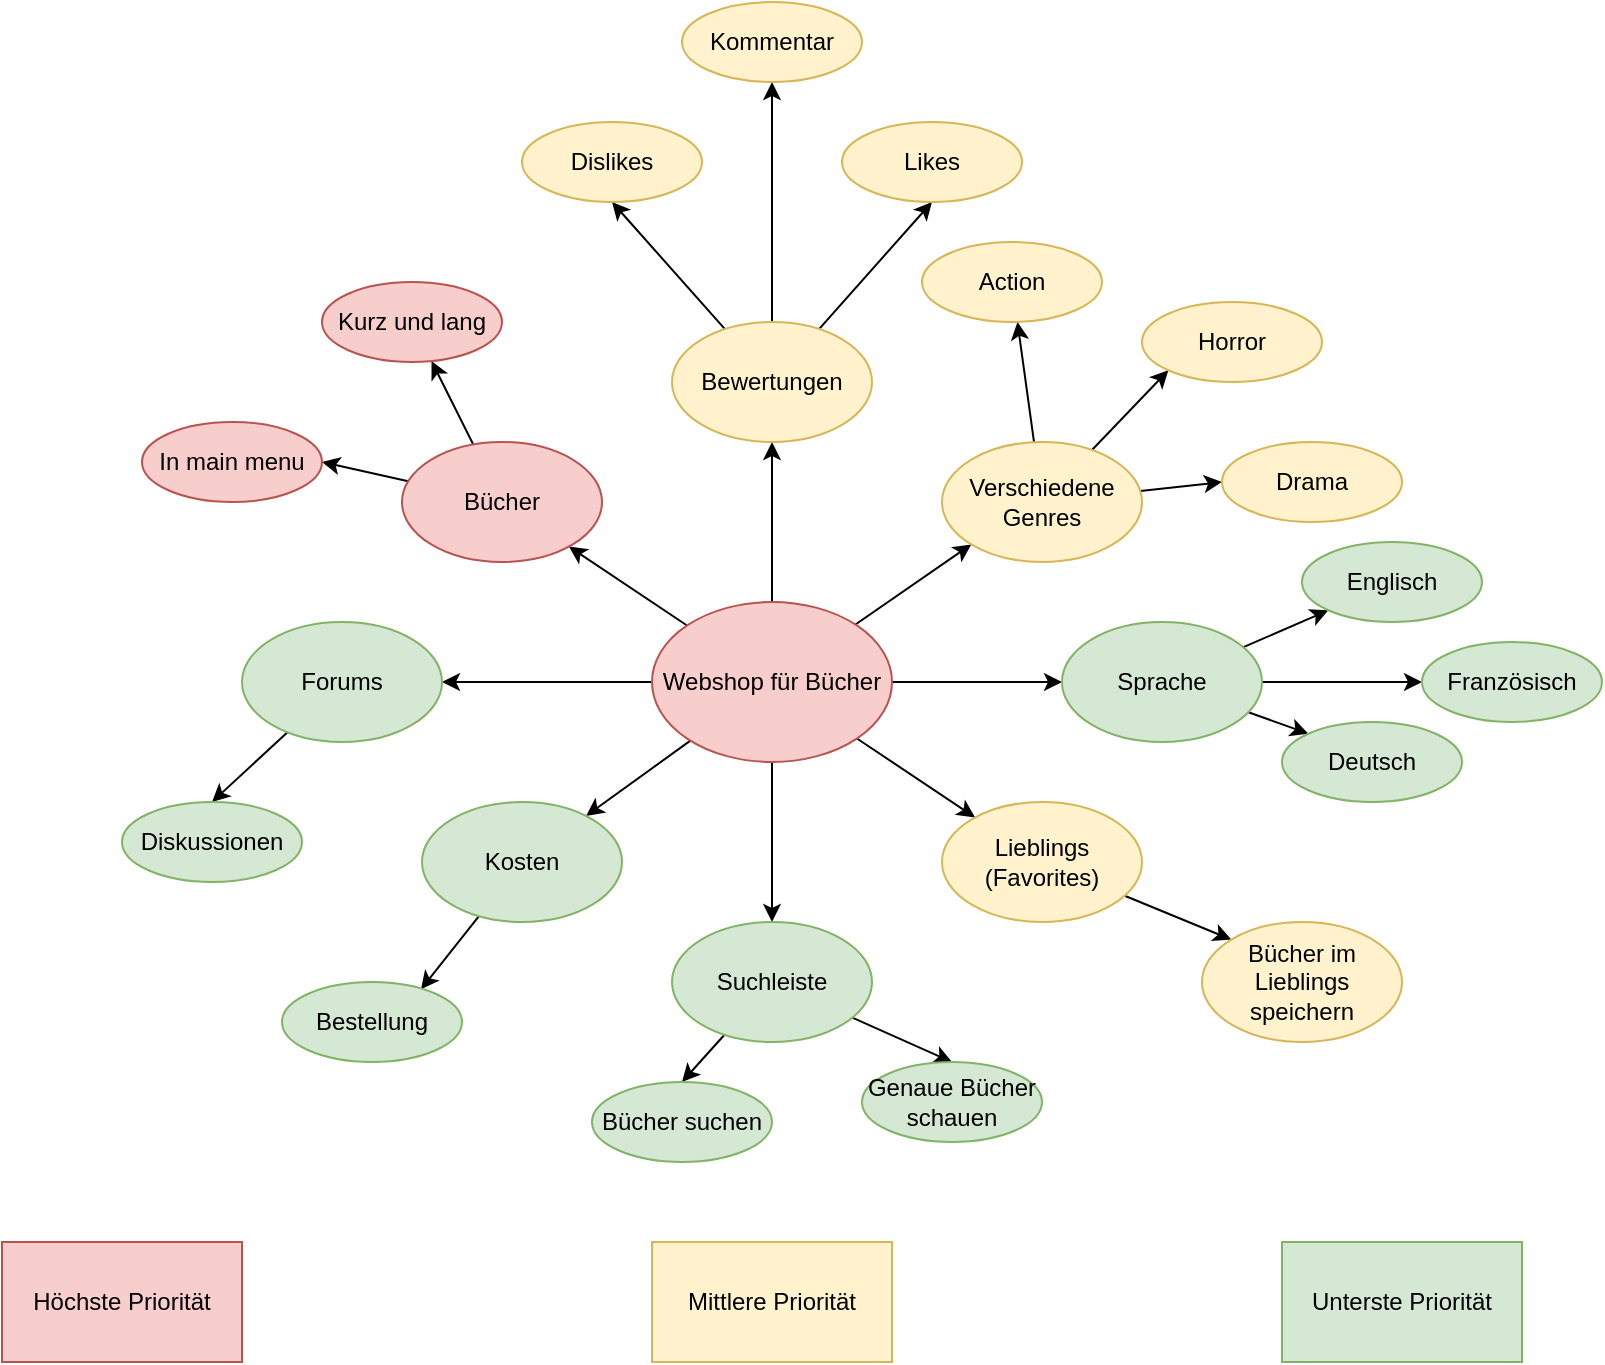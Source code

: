 <mxfile version="19.0.3" type="device"><diagram id="qeJL5sGQwMgx3shwBnoG" name="Page-1"><mxGraphModel dx="1887" dy="1180" grid="1" gridSize="10" guides="1" tooltips="1" connect="1" arrows="1" fold="1" page="1" pageScale="1" pageWidth="850" pageHeight="1100" math="0" shadow="0"><root><mxCell id="0"/><mxCell id="1" parent="0"/><mxCell id="ynMO3PGcq1mByyK-zFJ9-10" style="edgeStyle=orthogonalEdgeStyle;rounded=0;orthogonalLoop=1;jettySize=auto;html=1;entryX=0.5;entryY=1;entryDx=0;entryDy=0;" edge="1" parent="1" source="ynMO3PGcq1mByyK-zFJ9-1" target="ynMO3PGcq1mByyK-zFJ9-2"><mxGeometry relative="1" as="geometry"/></mxCell><mxCell id="ynMO3PGcq1mByyK-zFJ9-11" style="rounded=0;orthogonalLoop=1;jettySize=auto;html=1;entryX=0;entryY=1;entryDx=0;entryDy=0;" edge="1" parent="1" source="ynMO3PGcq1mByyK-zFJ9-1" target="ynMO3PGcq1mByyK-zFJ9-3"><mxGeometry relative="1" as="geometry"/></mxCell><mxCell id="ynMO3PGcq1mByyK-zFJ9-12" style="edgeStyle=none;rounded=0;orthogonalLoop=1;jettySize=auto;html=1;" edge="1" parent="1" source="ynMO3PGcq1mByyK-zFJ9-1" target="ynMO3PGcq1mByyK-zFJ9-4"><mxGeometry relative="1" as="geometry"/></mxCell><mxCell id="ynMO3PGcq1mByyK-zFJ9-14" style="edgeStyle=none;rounded=0;orthogonalLoop=1;jettySize=auto;html=1;" edge="1" parent="1" source="ynMO3PGcq1mByyK-zFJ9-1" target="ynMO3PGcq1mByyK-zFJ9-5"><mxGeometry relative="1" as="geometry"/></mxCell><mxCell id="ynMO3PGcq1mByyK-zFJ9-15" style="edgeStyle=none;rounded=0;orthogonalLoop=1;jettySize=auto;html=1;" edge="1" parent="1" source="ynMO3PGcq1mByyK-zFJ9-1" target="ynMO3PGcq1mByyK-zFJ9-6"><mxGeometry relative="1" as="geometry"/></mxCell><mxCell id="ynMO3PGcq1mByyK-zFJ9-16" style="edgeStyle=none;rounded=0;orthogonalLoop=1;jettySize=auto;html=1;" edge="1" parent="1" source="ynMO3PGcq1mByyK-zFJ9-1" target="ynMO3PGcq1mByyK-zFJ9-7"><mxGeometry relative="1" as="geometry"/></mxCell><mxCell id="ynMO3PGcq1mByyK-zFJ9-17" style="edgeStyle=none;rounded=0;orthogonalLoop=1;jettySize=auto;html=1;" edge="1" parent="1" source="ynMO3PGcq1mByyK-zFJ9-1" target="ynMO3PGcq1mByyK-zFJ9-8"><mxGeometry relative="1" as="geometry"/></mxCell><mxCell id="ynMO3PGcq1mByyK-zFJ9-18" style="edgeStyle=none;rounded=0;orthogonalLoop=1;jettySize=auto;html=1;" edge="1" parent="1" source="ynMO3PGcq1mByyK-zFJ9-1" target="ynMO3PGcq1mByyK-zFJ9-9"><mxGeometry relative="1" as="geometry"/></mxCell><mxCell id="ynMO3PGcq1mByyK-zFJ9-1" value="Webshop für Bücher" style="ellipse;whiteSpace=wrap;html=1;fillColor=#f8cecc;strokeColor=#b85450;" vertex="1" parent="1"><mxGeometry x="365" y="400" width="120" height="80" as="geometry"/></mxCell><mxCell id="ynMO3PGcq1mByyK-zFJ9-36" style="edgeStyle=none;rounded=0;orthogonalLoop=1;jettySize=auto;html=1;entryX=0.5;entryY=1;entryDx=0;entryDy=0;" edge="1" parent="1" source="ynMO3PGcq1mByyK-zFJ9-2" target="ynMO3PGcq1mByyK-zFJ9-34"><mxGeometry relative="1" as="geometry"/></mxCell><mxCell id="ynMO3PGcq1mByyK-zFJ9-37" style="edgeStyle=none;rounded=0;orthogonalLoop=1;jettySize=auto;html=1;entryX=0.5;entryY=1;entryDx=0;entryDy=0;" edge="1" parent="1" source="ynMO3PGcq1mByyK-zFJ9-2" target="ynMO3PGcq1mByyK-zFJ9-35"><mxGeometry relative="1" as="geometry"/></mxCell><mxCell id="ynMO3PGcq1mByyK-zFJ9-38" style="edgeStyle=none;rounded=0;orthogonalLoop=1;jettySize=auto;html=1;entryX=0.5;entryY=1;entryDx=0;entryDy=0;" edge="1" parent="1" source="ynMO3PGcq1mByyK-zFJ9-2" target="ynMO3PGcq1mByyK-zFJ9-33"><mxGeometry relative="1" as="geometry"/></mxCell><mxCell id="ynMO3PGcq1mByyK-zFJ9-2" value="Bewertungen" style="ellipse;whiteSpace=wrap;html=1;fillColor=#fff2cc;strokeColor=#d6b656;" vertex="1" parent="1"><mxGeometry x="375" y="260" width="100" height="60" as="geometry"/></mxCell><mxCell id="ynMO3PGcq1mByyK-zFJ9-20" style="edgeStyle=none;rounded=0;orthogonalLoop=1;jettySize=auto;html=1;" edge="1" parent="1" source="ynMO3PGcq1mByyK-zFJ9-3" target="ynMO3PGcq1mByyK-zFJ9-19"><mxGeometry relative="1" as="geometry"/></mxCell><mxCell id="ynMO3PGcq1mByyK-zFJ9-22" style="edgeStyle=none;rounded=0;orthogonalLoop=1;jettySize=auto;html=1;entryX=0;entryY=1;entryDx=0;entryDy=0;" edge="1" parent="1" source="ynMO3PGcq1mByyK-zFJ9-3" target="ynMO3PGcq1mByyK-zFJ9-21"><mxGeometry relative="1" as="geometry"/></mxCell><mxCell id="ynMO3PGcq1mByyK-zFJ9-24" style="edgeStyle=none;rounded=0;orthogonalLoop=1;jettySize=auto;html=1;entryX=0;entryY=0.5;entryDx=0;entryDy=0;" edge="1" parent="1" source="ynMO3PGcq1mByyK-zFJ9-3" target="ynMO3PGcq1mByyK-zFJ9-23"><mxGeometry relative="1" as="geometry"/></mxCell><mxCell id="ynMO3PGcq1mByyK-zFJ9-3" value="Verschiedene Genres" style="ellipse;whiteSpace=wrap;html=1;fillColor=#fff2cc;strokeColor=#d6b656;" vertex="1" parent="1"><mxGeometry x="510" y="320" width="100" height="60" as="geometry"/></mxCell><mxCell id="ynMO3PGcq1mByyK-zFJ9-27" style="edgeStyle=none;rounded=0;orthogonalLoop=1;jettySize=auto;html=1;entryX=0;entryY=1;entryDx=0;entryDy=0;" edge="1" parent="1" source="ynMO3PGcq1mByyK-zFJ9-4" target="ynMO3PGcq1mByyK-zFJ9-25"><mxGeometry relative="1" as="geometry"/></mxCell><mxCell id="ynMO3PGcq1mByyK-zFJ9-28" style="edgeStyle=none;rounded=0;orthogonalLoop=1;jettySize=auto;html=1;entryX=0;entryY=0;entryDx=0;entryDy=0;" edge="1" parent="1" source="ynMO3PGcq1mByyK-zFJ9-4" target="ynMO3PGcq1mByyK-zFJ9-26"><mxGeometry relative="1" as="geometry"/></mxCell><mxCell id="ynMO3PGcq1mByyK-zFJ9-30" style="edgeStyle=none;rounded=0;orthogonalLoop=1;jettySize=auto;html=1;" edge="1" parent="1" source="ynMO3PGcq1mByyK-zFJ9-4" target="ynMO3PGcq1mByyK-zFJ9-29"><mxGeometry relative="1" as="geometry"/></mxCell><mxCell id="ynMO3PGcq1mByyK-zFJ9-4" value="Sprache" style="ellipse;whiteSpace=wrap;html=1;fillColor=#d5e8d4;strokeColor=#82b366;" vertex="1" parent="1"><mxGeometry x="570" y="410" width="100" height="60" as="geometry"/></mxCell><mxCell id="ynMO3PGcq1mByyK-zFJ9-46" style="edgeStyle=none;rounded=0;orthogonalLoop=1;jettySize=auto;html=1;entryX=0;entryY=0;entryDx=0;entryDy=0;" edge="1" parent="1" source="ynMO3PGcq1mByyK-zFJ9-5" target="ynMO3PGcq1mByyK-zFJ9-45"><mxGeometry relative="1" as="geometry"/></mxCell><mxCell id="ynMO3PGcq1mByyK-zFJ9-5" value="Lieblings (Favorites)" style="ellipse;whiteSpace=wrap;html=1;fillColor=#fff2cc;strokeColor=#d6b656;" vertex="1" parent="1"><mxGeometry x="510" y="500" width="100" height="60" as="geometry"/></mxCell><mxCell id="ynMO3PGcq1mByyK-zFJ9-40" style="edgeStyle=none;rounded=0;orthogonalLoop=1;jettySize=auto;html=1;entryX=0.5;entryY=0;entryDx=0;entryDy=0;" edge="1" parent="1" source="ynMO3PGcq1mByyK-zFJ9-6" target="ynMO3PGcq1mByyK-zFJ9-39"><mxGeometry relative="1" as="geometry"/></mxCell><mxCell id="ynMO3PGcq1mByyK-zFJ9-42" style="edgeStyle=none;rounded=0;orthogonalLoop=1;jettySize=auto;html=1;entryX=0.5;entryY=0;entryDx=0;entryDy=0;" edge="1" parent="1" source="ynMO3PGcq1mByyK-zFJ9-6" target="ynMO3PGcq1mByyK-zFJ9-41"><mxGeometry relative="1" as="geometry"/></mxCell><mxCell id="ynMO3PGcq1mByyK-zFJ9-6" value="Suchleiste" style="ellipse;whiteSpace=wrap;html=1;fillColor=#d5e8d4;strokeColor=#82b366;" vertex="1" parent="1"><mxGeometry x="375" y="560" width="100" height="60" as="geometry"/></mxCell><mxCell id="ynMO3PGcq1mByyK-zFJ9-32" style="edgeStyle=none;rounded=0;orthogonalLoop=1;jettySize=auto;html=1;entryX=0.772;entryY=0.091;entryDx=0;entryDy=0;entryPerimeter=0;" edge="1" parent="1" source="ynMO3PGcq1mByyK-zFJ9-7" target="ynMO3PGcq1mByyK-zFJ9-31"><mxGeometry relative="1" as="geometry"/></mxCell><mxCell id="ynMO3PGcq1mByyK-zFJ9-7" value="Kosten" style="ellipse;whiteSpace=wrap;html=1;fillColor=#d5e8d4;strokeColor=#82b366;" vertex="1" parent="1"><mxGeometry x="250" y="500" width="100" height="60" as="geometry"/></mxCell><mxCell id="ynMO3PGcq1mByyK-zFJ9-44" style="edgeStyle=none;rounded=0;orthogonalLoop=1;jettySize=auto;html=1;entryX=0.5;entryY=0;entryDx=0;entryDy=0;" edge="1" parent="1" source="ynMO3PGcq1mByyK-zFJ9-8" target="ynMO3PGcq1mByyK-zFJ9-43"><mxGeometry relative="1" as="geometry"/></mxCell><mxCell id="ynMO3PGcq1mByyK-zFJ9-8" value="Forums" style="ellipse;whiteSpace=wrap;html=1;fillColor=#d5e8d4;strokeColor=#82b366;" vertex="1" parent="1"><mxGeometry x="160" y="410" width="100" height="60" as="geometry"/></mxCell><mxCell id="ynMO3PGcq1mByyK-zFJ9-48" style="edgeStyle=none;rounded=0;orthogonalLoop=1;jettySize=auto;html=1;entryX=1;entryY=0.5;entryDx=0;entryDy=0;" edge="1" parent="1" source="ynMO3PGcq1mByyK-zFJ9-9" target="ynMO3PGcq1mByyK-zFJ9-47"><mxGeometry relative="1" as="geometry"/></mxCell><mxCell id="ynMO3PGcq1mByyK-zFJ9-50" style="edgeStyle=none;rounded=0;orthogonalLoop=1;jettySize=auto;html=1;" edge="1" parent="1" source="ynMO3PGcq1mByyK-zFJ9-9" target="ynMO3PGcq1mByyK-zFJ9-49"><mxGeometry relative="1" as="geometry"/></mxCell><mxCell id="ynMO3PGcq1mByyK-zFJ9-9" value="Bücher" style="ellipse;whiteSpace=wrap;html=1;fillColor=#f8cecc;strokeColor=#b85450;" vertex="1" parent="1"><mxGeometry x="240" y="320" width="100" height="60" as="geometry"/></mxCell><mxCell id="ynMO3PGcq1mByyK-zFJ9-19" value="Action" style="ellipse;whiteSpace=wrap;html=1;fillColor=#fff2cc;strokeColor=#d6b656;" vertex="1" parent="1"><mxGeometry x="500" y="220" width="90" height="40" as="geometry"/></mxCell><mxCell id="ynMO3PGcq1mByyK-zFJ9-21" value="Horror" style="ellipse;whiteSpace=wrap;html=1;fillColor=#fff2cc;strokeColor=#d6b656;" vertex="1" parent="1"><mxGeometry x="610" y="250" width="90" height="40" as="geometry"/></mxCell><mxCell id="ynMO3PGcq1mByyK-zFJ9-23" value="Drama" style="ellipse;whiteSpace=wrap;html=1;fillColor=#fff2cc;strokeColor=#d6b656;" vertex="1" parent="1"><mxGeometry x="650" y="320" width="90" height="40" as="geometry"/></mxCell><mxCell id="ynMO3PGcq1mByyK-zFJ9-25" value="Englisch" style="ellipse;whiteSpace=wrap;html=1;fillColor=#d5e8d4;strokeColor=#82b366;" vertex="1" parent="1"><mxGeometry x="690" y="370" width="90" height="40" as="geometry"/></mxCell><mxCell id="ynMO3PGcq1mByyK-zFJ9-26" value="Deutsch" style="ellipse;whiteSpace=wrap;html=1;fillColor=#d5e8d4;strokeColor=#82b366;" vertex="1" parent="1"><mxGeometry x="680" y="460" width="90" height="40" as="geometry"/></mxCell><mxCell id="ynMO3PGcq1mByyK-zFJ9-29" value="Französisch" style="ellipse;whiteSpace=wrap;html=1;fillColor=#d5e8d4;strokeColor=#82b366;" vertex="1" parent="1"><mxGeometry x="750" y="420" width="90" height="40" as="geometry"/></mxCell><mxCell id="ynMO3PGcq1mByyK-zFJ9-31" value="Bestellung" style="ellipse;whiteSpace=wrap;html=1;fillColor=#d5e8d4;strokeColor=#82b366;" vertex="1" parent="1"><mxGeometry x="180" y="590" width="90" height="40" as="geometry"/></mxCell><mxCell id="ynMO3PGcq1mByyK-zFJ9-33" value="Dislikes" style="ellipse;whiteSpace=wrap;html=1;fillColor=#fff2cc;strokeColor=#d6b656;" vertex="1" parent="1"><mxGeometry x="300" y="160" width="90" height="40" as="geometry"/></mxCell><mxCell id="ynMO3PGcq1mByyK-zFJ9-34" value="Likes" style="ellipse;whiteSpace=wrap;html=1;fillColor=#fff2cc;strokeColor=#d6b656;" vertex="1" parent="1"><mxGeometry x="460" y="160" width="90" height="40" as="geometry"/></mxCell><mxCell id="ynMO3PGcq1mByyK-zFJ9-35" value="Kommentar" style="ellipse;whiteSpace=wrap;html=1;fillColor=#fff2cc;strokeColor=#d6b656;" vertex="1" parent="1"><mxGeometry x="380" y="100" width="90" height="40" as="geometry"/></mxCell><mxCell id="ynMO3PGcq1mByyK-zFJ9-39" value="Bücher suchen" style="ellipse;whiteSpace=wrap;html=1;fillColor=#d5e8d4;strokeColor=#82b366;" vertex="1" parent="1"><mxGeometry x="335" y="640" width="90" height="40" as="geometry"/></mxCell><mxCell id="ynMO3PGcq1mByyK-zFJ9-41" value="Genaue Bücher schauen" style="ellipse;whiteSpace=wrap;html=1;fillColor=#d5e8d4;strokeColor=#82b366;" vertex="1" parent="1"><mxGeometry x="470" y="630" width="90" height="40" as="geometry"/></mxCell><mxCell id="ynMO3PGcq1mByyK-zFJ9-43" value="Diskussionen" style="ellipse;whiteSpace=wrap;html=1;fillColor=#d5e8d4;strokeColor=#82b366;" vertex="1" parent="1"><mxGeometry x="100" y="500" width="90" height="40" as="geometry"/></mxCell><mxCell id="ynMO3PGcq1mByyK-zFJ9-45" value="Bücher im Lieblings speichern" style="ellipse;whiteSpace=wrap;html=1;fillColor=#fff2cc;strokeColor=#d6b656;" vertex="1" parent="1"><mxGeometry x="640" y="560" width="100" height="60" as="geometry"/></mxCell><mxCell id="ynMO3PGcq1mByyK-zFJ9-47" value="In main menu" style="ellipse;whiteSpace=wrap;html=1;fillColor=#f8cecc;strokeColor=#b85450;" vertex="1" parent="1"><mxGeometry x="110" y="310" width="90" height="40" as="geometry"/></mxCell><mxCell id="ynMO3PGcq1mByyK-zFJ9-49" value="Kurz und lang" style="ellipse;whiteSpace=wrap;html=1;fillColor=#f8cecc;strokeColor=#b85450;" vertex="1" parent="1"><mxGeometry x="200" y="240" width="90" height="40" as="geometry"/></mxCell><mxCell id="ynMO3PGcq1mByyK-zFJ9-51" value="Höchste Priorität" style="rounded=0;whiteSpace=wrap;html=1;fillColor=#f8cecc;strokeColor=#b85450;" vertex="1" parent="1"><mxGeometry x="40" y="720" width="120" height="60" as="geometry"/></mxCell><mxCell id="ynMO3PGcq1mByyK-zFJ9-52" value="Mittlere Priorität" style="rounded=0;whiteSpace=wrap;html=1;fillColor=#fff2cc;strokeColor=#d6b656;" vertex="1" parent="1"><mxGeometry x="365" y="720" width="120" height="60" as="geometry"/></mxCell><mxCell id="ynMO3PGcq1mByyK-zFJ9-53" value="Unterste Priorität" style="rounded=0;whiteSpace=wrap;html=1;fillColor=#d5e8d4;strokeColor=#82b366;" vertex="1" parent="1"><mxGeometry x="680" y="720" width="120" height="60" as="geometry"/></mxCell></root></mxGraphModel></diagram></mxfile>